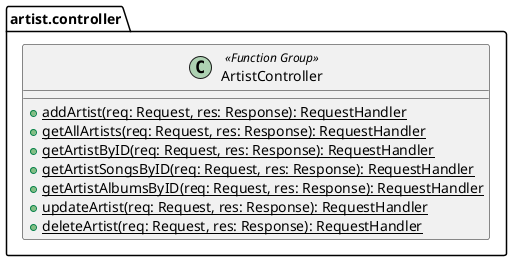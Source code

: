 @startuml

set separator none
package artist.controller {
    class ArtistController <<Function Group>> {
        + {static} addArtist(req: Request, res: Response): RequestHandler
        + {static} getAllArtists(req: Request, res: Response): RequestHandler
        + {static} getArtistByID(req: Request, res: Response): RequestHandler
        + {static} getArtistSongsByID(req: Request, res: Response): RequestHandler
        + {static} getArtistAlbumsByID(req: Request, res: Response): RequestHandler
        + {static} updateArtist(req: Request, res: Response): RequestHandler
        + {static} deleteArtist(req: Request, res: Response): RequestHandler
    }
}

@enduml